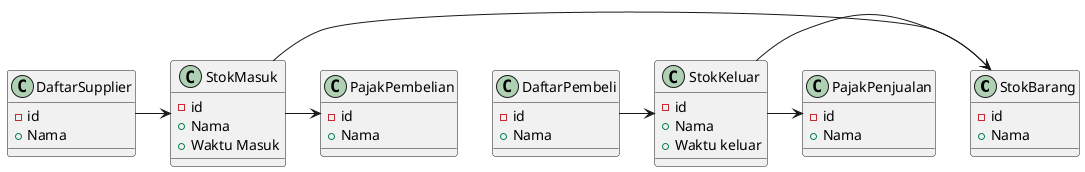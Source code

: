 @startuml

class StokBarang {
    -id
    +Nama
}

class StokKeluar {
    -id
    +Nama
    +Waktu keluar
}

class StokMasuk {
    -id
    +Nama
    +Waktu Masuk
}

class PajakPembelian {
    -id
    +Nama
}

class PajakPenjualan {
    -id
    +Nama
}

class DaftarSupplier {
    -id
    +Nama
}

class DaftarPembeli {
    -id
    +Nama
}

StokKeluar -> StokBarang
StokMasuk -> StokBarang
StokMasuk -> PajakPembelian
StokKeluar -> PajakPenjualan
DaftarSupplier -> StokMasuk
DaftarPembeli -> StokKeluar


@enduml